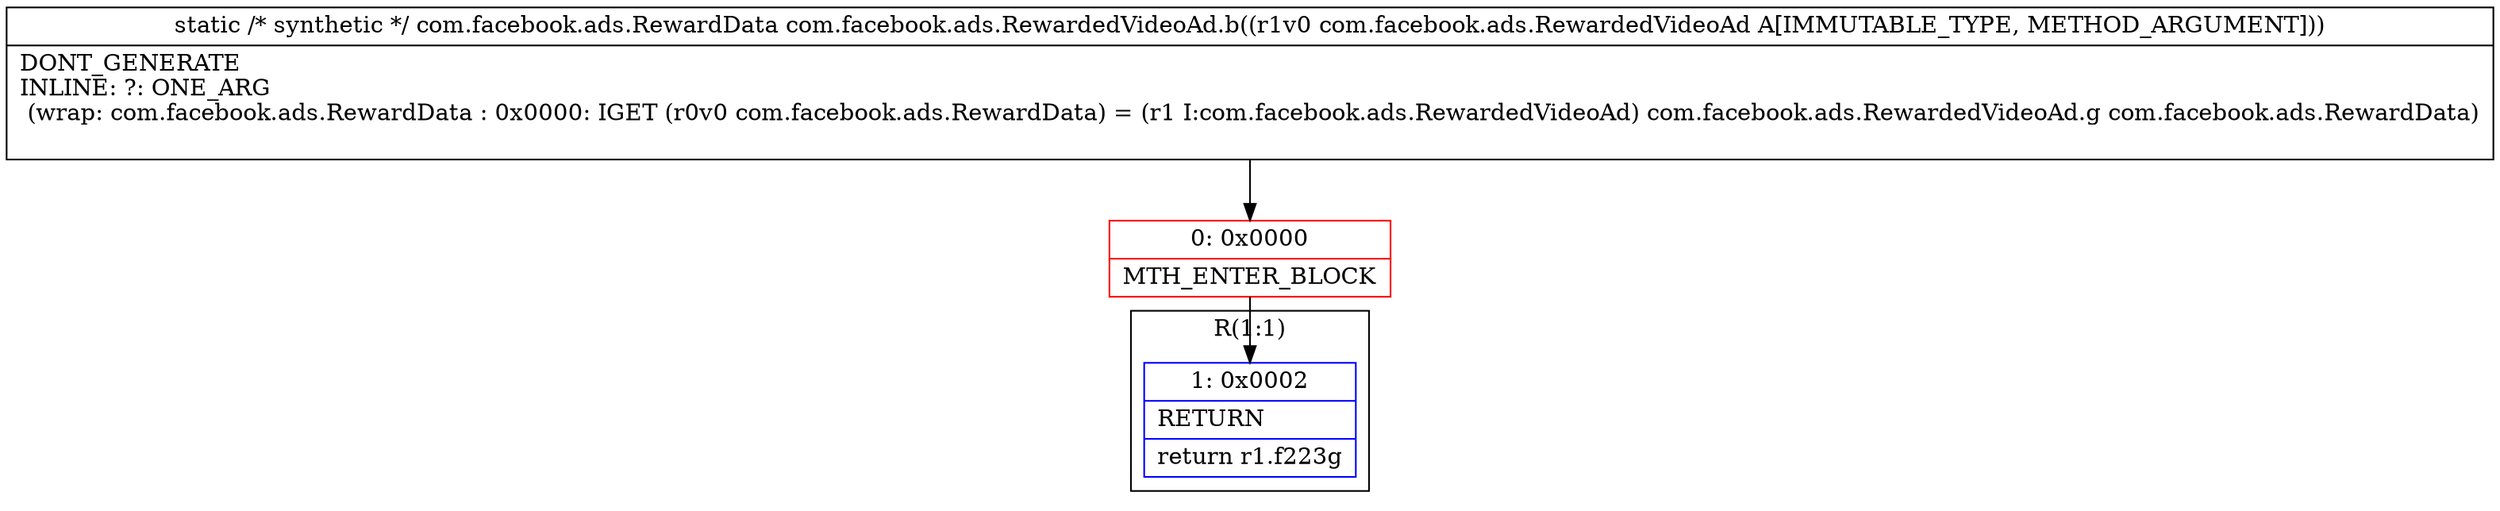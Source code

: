 digraph "CFG forcom.facebook.ads.RewardedVideoAd.b(Lcom\/facebook\/ads\/RewardedVideoAd;)Lcom\/facebook\/ads\/RewardData;" {
subgraph cluster_Region_678487579 {
label = "R(1:1)";
node [shape=record,color=blue];
Node_1 [shape=record,label="{1\:\ 0x0002|RETURN\l|return r1.f223g\l}"];
}
Node_0 [shape=record,color=red,label="{0\:\ 0x0000|MTH_ENTER_BLOCK\l}"];
MethodNode[shape=record,label="{static \/* synthetic *\/ com.facebook.ads.RewardData com.facebook.ads.RewardedVideoAd.b((r1v0 com.facebook.ads.RewardedVideoAd A[IMMUTABLE_TYPE, METHOD_ARGUMENT]))  | DONT_GENERATE\lINLINE: ?: ONE_ARG  \l  (wrap: com.facebook.ads.RewardData : 0x0000: IGET  (r0v0 com.facebook.ads.RewardData) = (r1 I:com.facebook.ads.RewardedVideoAd) com.facebook.ads.RewardedVideoAd.g com.facebook.ads.RewardData)\l\l}"];
MethodNode -> Node_0;
Node_0 -> Node_1;
}

